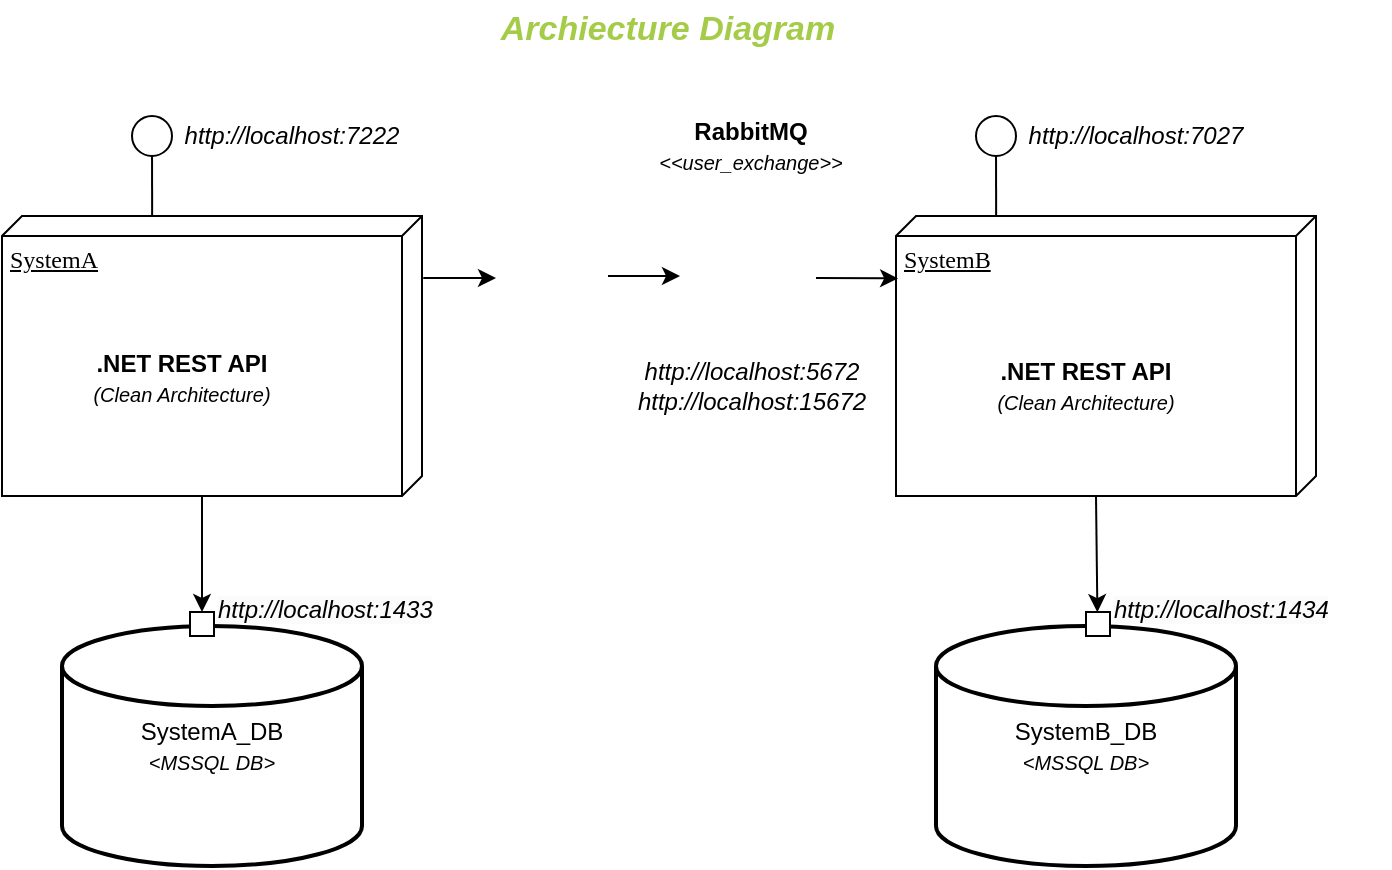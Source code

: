 <mxfile version="24.7.14">
  <diagram name="Page-1" id="5f0bae14-7c28-e335-631c-24af17079c00">
    <mxGraphModel dx="1311" dy="1009" grid="1" gridSize="10" guides="1" tooltips="1" connect="1" arrows="1" fold="1" page="1" pageScale="1" pageWidth="1100" pageHeight="850" background="none" math="0" shadow="0">
      <root>
        <mxCell id="0" />
        <mxCell id="1" parent="0" />
        <mxCell id="h1rhnGbTL_kMhpww9CL0-8" value="&lt;i style=&quot;forced-color-adjust: none; color: rgb(0, 0, 0); font-family: Helvetica; font-size: 12px; font-variant-ligatures: normal; font-variant-caps: normal; font-weight: 400; letter-spacing: normal; orphans: 2; text-align: center; text-indent: 0px; text-transform: none; widows: 2; word-spacing: 0px; -webkit-text-stroke-width: 0px; white-space: normal; background-color: rgb(251, 251, 251); text-decoration-thickness: initial; text-decoration-style: initial; text-decoration-color: initial;&quot;&gt;http://localhost:1433&lt;/i&gt;" style="text;whiteSpace=wrap;html=1;" vertex="1" parent="1">
          <mxGeometry x="359" y="578" width="140" height="40" as="geometry" />
        </mxCell>
        <mxCell id="39150e848f15840c-1" value="SystemA" style="verticalAlign=top;align=left;spacingTop=8;spacingLeft=2;spacingRight=12;shape=cube;size=10;direction=south;fontStyle=4;html=1;rounded=0;shadow=0;comic=0;labelBackgroundColor=none;strokeWidth=1;fontFamily=Verdana;fontSize=12" parent="1" vertex="1">
          <mxGeometry x="253" y="395" width="210" height="140" as="geometry" />
        </mxCell>
        <mxCell id="39150e848f15840c-2" value="SystemB" style="verticalAlign=top;align=left;spacingTop=8;spacingLeft=2;spacingRight=12;shape=cube;size=10;direction=south;fontStyle=4;html=1;rounded=0;shadow=0;comic=0;labelBackgroundColor=none;strokeWidth=1;fontFamily=Verdana;fontSize=12" parent="1" vertex="1">
          <mxGeometry x="700" y="395" width="210" height="140" as="geometry" />
        </mxCell>
        <mxCell id="56qgGgSU_Dx7bQ2gSMt9-4" style="edgeStyle=elbowEdgeStyle;rounded=0;html=1;labelBackgroundColor=none;startArrow=none;startFill=0;startSize=8;endArrow=none;endFill=0;endSize=16;fontFamily=Verdana;fontSize=12;" parent="1" edge="1">
          <mxGeometry relative="1" as="geometry">
            <mxPoint x="328.08" y="395" as="sourcePoint" />
            <mxPoint x="328.08" y="360" as="targetPoint" />
          </mxGeometry>
        </mxCell>
        <mxCell id="56qgGgSU_Dx7bQ2gSMt9-5" value="" style="ellipse;whiteSpace=wrap;html=1;rounded=0;shadow=0;comic=0;labelBackgroundColor=none;strokeWidth=1;fontFamily=Verdana;fontSize=12;align=center;" parent="1" vertex="1">
          <mxGeometry x="318" y="345" width="20" height="20" as="geometry" />
        </mxCell>
        <mxCell id="56qgGgSU_Dx7bQ2gSMt9-6" value="&lt;i&gt;http://localhost:7222&lt;/i&gt;" style="text;html=1;align=center;verticalAlign=middle;whiteSpace=wrap;rounded=0;" parent="1" vertex="1">
          <mxGeometry x="368" y="340" width="60" height="30" as="geometry" />
        </mxCell>
        <mxCell id="56qgGgSU_Dx7bQ2gSMt9-8" style="edgeStyle=elbowEdgeStyle;rounded=0;html=1;labelBackgroundColor=none;startArrow=none;startFill=0;startSize=8;endArrow=none;endFill=0;endSize=16;fontFamily=Verdana;fontSize=12;" parent="1" edge="1">
          <mxGeometry relative="1" as="geometry">
            <mxPoint x="750.08" y="395" as="sourcePoint" />
            <mxPoint x="750.08" y="360" as="targetPoint" />
          </mxGeometry>
        </mxCell>
        <mxCell id="56qgGgSU_Dx7bQ2gSMt9-9" value="" style="ellipse;whiteSpace=wrap;html=1;rounded=0;shadow=0;comic=0;labelBackgroundColor=none;strokeWidth=1;fontFamily=Verdana;fontSize=12;align=center;" parent="1" vertex="1">
          <mxGeometry x="740" y="345" width="20" height="20" as="geometry" />
        </mxCell>
        <mxCell id="56qgGgSU_Dx7bQ2gSMt9-10" value="&lt;i&gt;http://localhost:7027&lt;/i&gt;" style="text;html=1;align=center;verticalAlign=middle;whiteSpace=wrap;rounded=0;" parent="1" vertex="1">
          <mxGeometry x="790" y="340" width="60" height="30" as="geometry" />
        </mxCell>
        <mxCell id="56qgGgSU_Dx7bQ2gSMt9-11" value="" style="endArrow=classic;html=1;rounded=0;exitX=0.221;exitY=-0.003;exitDx=0;exitDy=0;exitPerimeter=0;" parent="1" source="39150e848f15840c-1" edge="1">
          <mxGeometry width="50" height="50" relative="1" as="geometry">
            <mxPoint x="468" y="425" as="sourcePoint" />
            <mxPoint x="500" y="426" as="targetPoint" />
          </mxGeometry>
        </mxCell>
        <mxCell id="56qgGgSU_Dx7bQ2gSMt9-12" value="" style="endArrow=classic;html=1;rounded=0;entryX=0.223;entryY=0.995;entryDx=0;entryDy=0;entryPerimeter=0;" parent="1" target="39150e848f15840c-2" edge="1">
          <mxGeometry width="50" height="50" relative="1" as="geometry">
            <mxPoint x="660" y="426" as="sourcePoint" />
            <mxPoint x="712.31" y="425.94" as="targetPoint" />
          </mxGeometry>
        </mxCell>
        <mxCell id="56qgGgSU_Dx7bQ2gSMt9-13" value="&lt;b&gt;RabbitMQ&lt;/b&gt;&lt;br&gt;&lt;i&gt;&lt;font style=&quot;&quot;&gt;&lt;span style=&quot;font-size: 10px;&quot;&gt;&amp;lt;&amp;lt;user_exchange&amp;gt;&amp;gt;&lt;/span&gt;&lt;/font&gt;&lt;/i&gt;" style="text;html=1;align=center;verticalAlign=middle;whiteSpace=wrap;rounded=0;" parent="1" vertex="1">
          <mxGeometry x="565" y="345" width="125" height="30" as="geometry" />
        </mxCell>
        <mxCell id="56qgGgSU_Dx7bQ2gSMt9-18" value="&lt;b&gt;.NET REST API&lt;/b&gt;&lt;div&gt;&lt;font style=&quot;font-size: 10px;&quot;&gt;&lt;i&gt;(Clean Architecture)&lt;/i&gt;&lt;/font&gt;&lt;/div&gt;" style="text;html=1;align=center;verticalAlign=middle;whiteSpace=wrap;rounded=0;" parent="1" vertex="1">
          <mxGeometry x="288" y="461" width="110" height="30" as="geometry" />
        </mxCell>
        <mxCell id="56qgGgSU_Dx7bQ2gSMt9-19" value="&lt;b&gt;.NET REST API&lt;/b&gt;&lt;div&gt;&lt;font style=&quot;font-size: 10px;&quot;&gt;&lt;i&gt;(Clean Architecture)&lt;/i&gt;&lt;/font&gt;&lt;/div&gt;" style="text;html=1;align=center;verticalAlign=middle;whiteSpace=wrap;rounded=0;" parent="1" vertex="1">
          <mxGeometry x="740" y="465" width="110" height="30" as="geometry" />
        </mxCell>
        <mxCell id="56qgGgSU_Dx7bQ2gSMt9-22" value="&lt;b&gt;&lt;i&gt;&lt;font color=&quot;#a5cc49&quot; style=&quot;font-size: 17px;&quot;&gt;Archiecture Diagram&lt;/font&gt;&lt;/i&gt;&lt;/b&gt;" style="text;html=1;align=center;verticalAlign=middle;whiteSpace=wrap;rounded=0;" parent="1" vertex="1">
          <mxGeometry x="490" y="287" width="192" height="30" as="geometry" />
        </mxCell>
        <mxCell id="7Hu_VxDZ0o_kF5YvogSV-1" value="SystemA_DB&lt;br&gt;&lt;font size=&quot;1&quot; style=&quot;&quot;&gt;&lt;i style=&quot;&quot;&gt;&amp;lt;MSSQL DB&amp;gt;&lt;/i&gt;&lt;/font&gt;" style="strokeWidth=2;html=1;shape=mxgraph.flowchart.database;whiteSpace=wrap;" parent="1" vertex="1">
          <mxGeometry x="283" y="600" width="150" height="120" as="geometry" />
        </mxCell>
        <mxCell id="7Hu_VxDZ0o_kF5YvogSV-3" value="SystemB_DB&lt;br&gt;&lt;font style=&quot;font-size: 10px;&quot;&gt;&lt;i&gt;&amp;lt;MSSQL DB&amp;gt;&lt;/i&gt;&lt;/font&gt;" style="strokeWidth=2;html=1;shape=mxgraph.flowchart.database;whiteSpace=wrap;" parent="1" vertex="1">
          <mxGeometry x="720" y="600" width="150" height="120" as="geometry" />
        </mxCell>
        <mxCell id="h1rhnGbTL_kMhpww9CL0-2" value="" style="shape=image;verticalLabelPosition=bottom;labelBackgroundColor=default;verticalAlign=top;aspect=fixed;imageAspect=0;image=https://images.ctfassets.net/o7xu9whrs0u9/6qR4PTwCTfgl0tjfrz0lpy/819fecae70412dacb9b960b98f5fae3b/RabbitMQ-LOGO.png;" vertex="1" parent="1">
          <mxGeometry x="580" y="378" width="95" height="95" as="geometry" />
        </mxCell>
        <mxCell id="h1rhnGbTL_kMhpww9CL0-3" value="" style="shape=image;verticalLabelPosition=bottom;labelBackgroundColor=default;verticalAlign=top;aspect=fixed;imageAspect=0;image=https://cdn-icons-png.flaticon.com/512/2493/2493541.png;" vertex="1" parent="1">
          <mxGeometry x="509" y="411" width="41" height="41" as="geometry" />
        </mxCell>
        <mxCell id="h1rhnGbTL_kMhpww9CL0-4" value="" style="shape=image;verticalLabelPosition=bottom;labelBackgroundColor=default;verticalAlign=top;aspect=fixed;imageAspect=0;image=https://cdn-icons-png.flaticon.com/512/2493/2493541.png;" vertex="1" parent="1">
          <mxGeometry x="509" y="452" width="41" height="41" as="geometry" />
        </mxCell>
        <mxCell id="h1rhnGbTL_kMhpww9CL0-5" value="" style="shape=image;verticalLabelPosition=bottom;labelBackgroundColor=default;verticalAlign=top;aspect=fixed;imageAspect=0;image=https://cdn-icons-png.flaticon.com/512/2493/2493541.png;" vertex="1" parent="1">
          <mxGeometry x="509" y="370" width="41" height="41" as="geometry" />
        </mxCell>
        <mxCell id="h1rhnGbTL_kMhpww9CL0-6" value="" style="endArrow=classic;html=1;rounded=0;exitX=0.221;exitY=-0.003;exitDx=0;exitDy=0;exitPerimeter=0;" edge="1" parent="1">
          <mxGeometry width="50" height="50" relative="1" as="geometry">
            <mxPoint x="556" y="425" as="sourcePoint" />
            <mxPoint x="592" y="425" as="targetPoint" />
          </mxGeometry>
        </mxCell>
        <mxCell id="h1rhnGbTL_kMhpww9CL0-7" value="&lt;i&gt;http://localhost:5672&lt;br&gt;&lt;/i&gt;&lt;i&gt;http://localhost:&lt;/i&gt;&lt;i&gt;15672&lt;br&gt;&lt;/i&gt;" style="text;html=1;align=center;verticalAlign=middle;whiteSpace=wrap;rounded=0;" vertex="1" parent="1">
          <mxGeometry x="597.5" y="465" width="60" height="30" as="geometry" />
        </mxCell>
        <mxCell id="h1rhnGbTL_kMhpww9CL0-9" value="&lt;i style=&quot;forced-color-adjust: none; color: rgb(0, 0, 0); font-family: Helvetica; font-size: 12px; font-variant-ligatures: normal; font-variant-caps: normal; font-weight: 400; letter-spacing: normal; orphans: 2; text-align: center; text-indent: 0px; text-transform: none; widows: 2; word-spacing: 0px; -webkit-text-stroke-width: 0px; white-space: normal; background-color: rgb(251, 251, 251); text-decoration-thickness: initial; text-decoration-style: initial; text-decoration-color: initial;&quot;&gt;http://localhost:1434&lt;/i&gt;" style="text;whiteSpace=wrap;html=1;" vertex="1" parent="1">
          <mxGeometry x="807" y="578" width="140" height="40" as="geometry" />
        </mxCell>
        <mxCell id="h1rhnGbTL_kMhpww9CL0-10" value="" style="rounded=0;whiteSpace=wrap;html=1;" vertex="1" parent="1">
          <mxGeometry x="347" y="593" width="12" height="12" as="geometry" />
        </mxCell>
        <mxCell id="7Hu_VxDZ0o_kF5YvogSV-4" value="" style="endArrow=classic;html=1;rounded=0;exitX=0;exitY=0;exitDx=140;exitDy=110;exitPerimeter=0;" parent="1" source="39150e848f15840c-1" edge="1">
          <mxGeometry width="50" height="50" relative="1" as="geometry">
            <mxPoint x="353" y="540" as="sourcePoint" />
            <mxPoint x="353" y="593" as="targetPoint" />
          </mxGeometry>
        </mxCell>
        <mxCell id="h1rhnGbTL_kMhpww9CL0-11" value="" style="rounded=0;whiteSpace=wrap;html=1;" vertex="1" parent="1">
          <mxGeometry x="795" y="593" width="12" height="12" as="geometry" />
        </mxCell>
        <mxCell id="7Hu_VxDZ0o_kF5YvogSV-5" value="" style="endArrow=classic;html=1;rounded=0;entryX=0.538;entryY=-0.006;entryDx=0;entryDy=0;entryPerimeter=0;exitX=0;exitY=0;exitDx=140;exitDy=110;exitPerimeter=0;" parent="1" source="39150e848f15840c-2" edge="1">
          <mxGeometry width="50" height="50" relative="1" as="geometry">
            <mxPoint x="800" y="540" as="sourcePoint" />
            <mxPoint x="800.7" y="593.1" as="targetPoint" />
          </mxGeometry>
        </mxCell>
      </root>
    </mxGraphModel>
  </diagram>
</mxfile>
